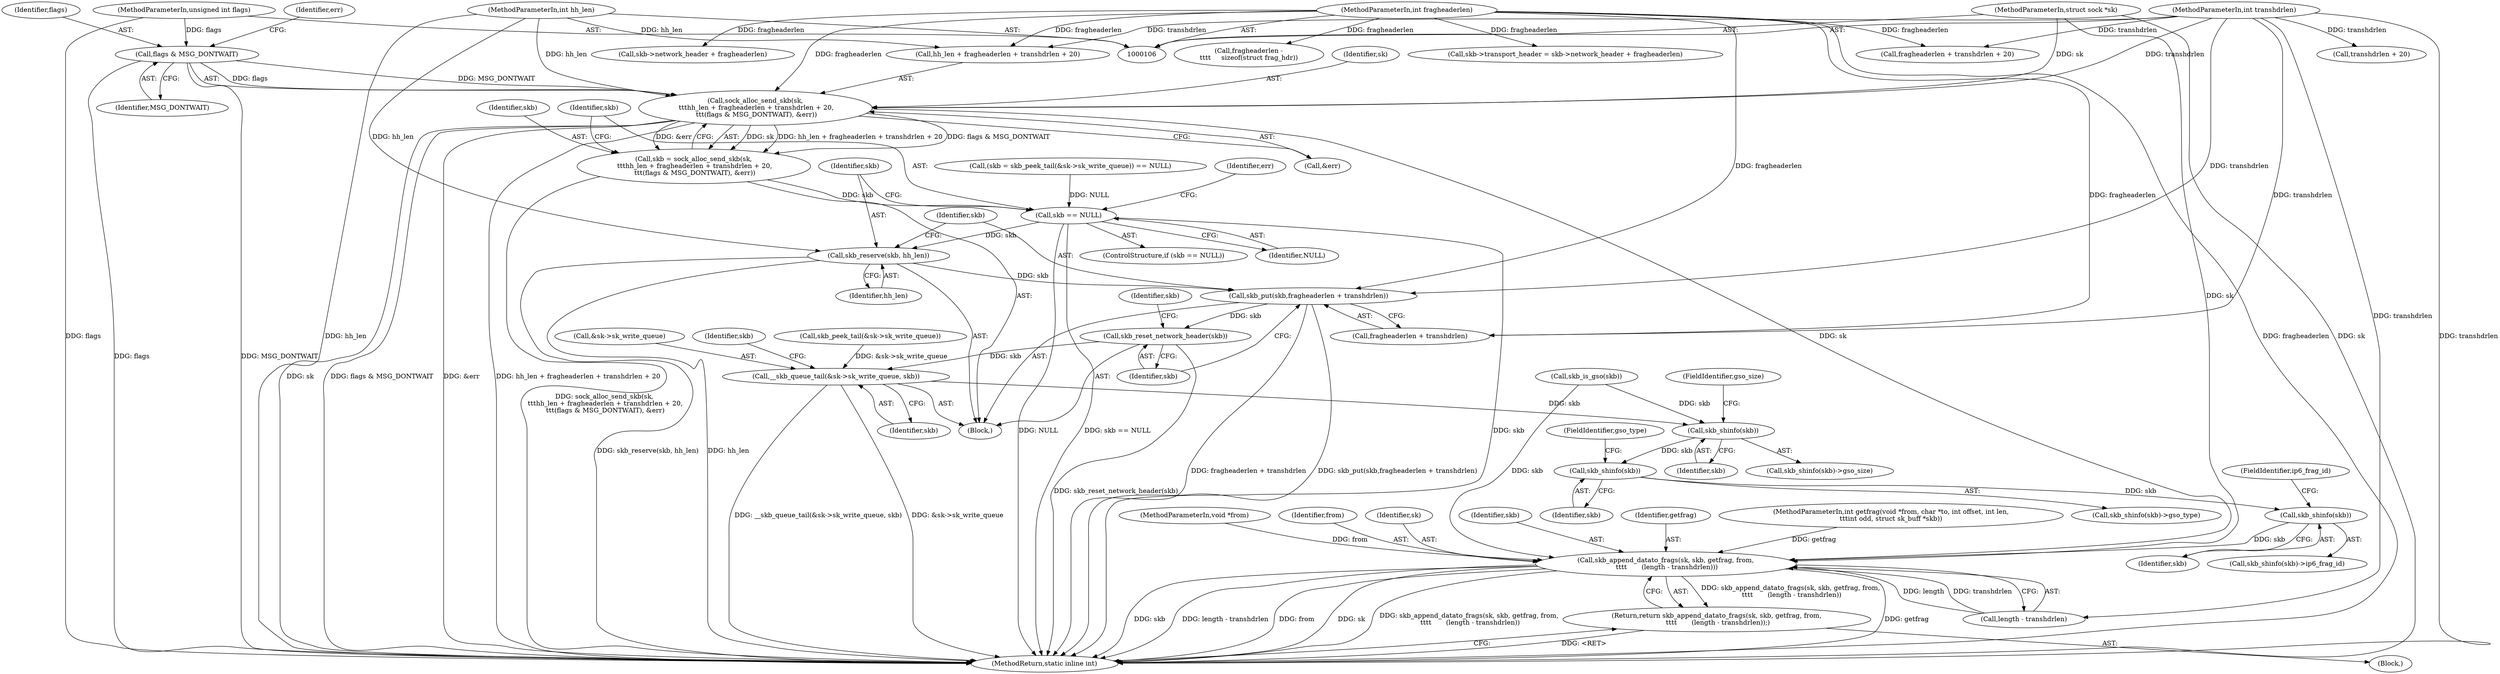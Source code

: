 digraph "0_linux_c547dbf55d5f8cf615ccc0e7265e98db27d3fb8b@API" {
"1000134" [label="(Call,sock_alloc_send_skb(sk,\n \t\t\thh_len + fragheaderlen + transhdrlen + 20,\n \t\t\t(flags & MSG_DONTWAIT), &err))"];
"1000107" [label="(MethodParameterIn,struct sock *sk)"];
"1000111" [label="(MethodParameterIn,int hh_len)"];
"1000112" [label="(MethodParameterIn,int fragheaderlen)"];
"1000113" [label="(MethodParameterIn,int transhdrlen)"];
"1000143" [label="(Call,flags & MSG_DONTWAIT)"];
"1000115" [label="(MethodParameterIn,unsigned int flags)"];
"1000132" [label="(Call,skb = sock_alloc_send_skb(sk,\n \t\t\thh_len + fragheaderlen + transhdrlen + 20,\n \t\t\t(flags & MSG_DONTWAIT), &err))"];
"1000149" [label="(Call,skb == NULL)"];
"1000154" [label="(Call,skb_reserve(skb, hh_len))"];
"1000157" [label="(Call,skb_put(skb,fragheaderlen + transhdrlen))"];
"1000162" [label="(Call,skb_reset_network_header(skb))"];
"1000184" [label="(Call,__skb_queue_tail(&sk->sk_write_queue, skb))"];
"1000203" [label="(Call,skb_shinfo(skb))"];
"1000216" [label="(Call,skb_shinfo(skb))"];
"1000226" [label="(Call,skb_shinfo(skb))"];
"1000234" [label="(Call,skb_append_datato_frags(sk, skb, getfrag, from,\n \t\t\t\t       (length - transhdrlen)))"];
"1000233" [label="(Return,return skb_append_datato_frags(sk, skb, getfrag, from,\n \t\t\t\t       (length - transhdrlen));)"];
"1000113" [label="(MethodParameterIn,int transhdrlen)"];
"1000146" [label="(Call,&err)"];
"1000203" [label="(Call,skb_shinfo(skb))"];
"1000242" [label="(MethodReturn,static inline int)"];
"1000145" [label="(Identifier,MSG_DONTWAIT)"];
"1000131" [label="(Block,)"];
"1000192" [label="(Call,skb_is_gso(skb))"];
"1000140" [label="(Call,transhdrlen + 20)"];
"1000185" [label="(Call,&sk->sk_write_queue)"];
"1000209" [label="(Call,fragheaderlen -\n\t\t\t\t     sizeof(struct frag_hdr))"];
"1000115" [label="(MethodParameterIn,unsigned int flags)"];
"1000235" [label="(Identifier,sk)"];
"1000189" [label="(Identifier,skb)"];
"1000233" [label="(Return,return skb_append_datato_frags(sk, skb, getfrag, from,\n \t\t\t\t       (length - transhdrlen));)"];
"1000236" [label="(Identifier,skb)"];
"1000237" [label="(Identifier,getfrag)"];
"1000234" [label="(Call,skb_append_datato_frags(sk, skb, getfrag, from,\n \t\t\t\t       (length - transhdrlen)))"];
"1000150" [label="(Identifier,skb)"];
"1000155" [label="(Identifier,skb)"];
"1000122" [label="(Call,(skb = skb_peek_tail(&sk->sk_write_queue)) == NULL)"];
"1000164" [label="(Call,skb->transport_header = skb->network_header + fragheaderlen)"];
"1000168" [label="(Call,skb->network_header + fragheaderlen)"];
"1000163" [label="(Identifier,skb)"];
"1000204" [label="(Identifier,skb)"];
"1000144" [label="(Identifier,flags)"];
"1000162" [label="(Call,skb_reset_network_header(skb))"];
"1000218" [label="(FieldIdentifier,gso_type)"];
"1000136" [label="(Call,hh_len + fragheaderlen + transhdrlen + 20)"];
"1000143" [label="(Call,flags & MSG_DONTWAIT)"];
"1000147" [label="(Identifier,err)"];
"1000166" [label="(Identifier,skb)"];
"1000226" [label="(Call,skb_shinfo(skb))"];
"1000134" [label="(Call,sock_alloc_send_skb(sk,\n \t\t\thh_len + fragheaderlen + transhdrlen + 20,\n \t\t\t(flags & MSG_DONTWAIT), &err))"];
"1000159" [label="(Call,fragheaderlen + transhdrlen)"];
"1000148" [label="(ControlStructure,if (skb == NULL))"];
"1000184" [label="(Call,__skb_queue_tail(&sk->sk_write_queue, skb))"];
"1000198" [label="(Identifier,skb)"];
"1000125" [label="(Call,skb_peek_tail(&sk->sk_write_queue))"];
"1000138" [label="(Call,fragheaderlen + transhdrlen + 20)"];
"1000132" [label="(Call,skb = sock_alloc_send_skb(sk,\n \t\t\thh_len + fragheaderlen + transhdrlen + 20,\n \t\t\t(flags & MSG_DONTWAIT), &err))"];
"1000111" [label="(MethodParameterIn,int hh_len)"];
"1000117" [label="(Block,)"];
"1000135" [label="(Identifier,sk)"];
"1000108" [label="(MethodParameterIn,int getfrag(void *from, char *to, int offset, int len,\n\t\t\tint odd, struct sk_buff *skb))"];
"1000227" [label="(Identifier,skb)"];
"1000157" [label="(Call,skb_put(skb,fragheaderlen + transhdrlen))"];
"1000225" [label="(Call,skb_shinfo(skb)->ip6_frag_id)"];
"1000109" [label="(MethodParameterIn,void *from)"];
"1000158" [label="(Identifier,skb)"];
"1000112" [label="(MethodParameterIn,int fragheaderlen)"];
"1000153" [label="(Identifier,err)"];
"1000238" [label="(Identifier,from)"];
"1000156" [label="(Identifier,hh_len)"];
"1000149" [label="(Call,skb == NULL)"];
"1000215" [label="(Call,skb_shinfo(skb)->gso_type)"];
"1000239" [label="(Call,length - transhdrlen)"];
"1000151" [label="(Identifier,NULL)"];
"1000205" [label="(FieldIdentifier,gso_size)"];
"1000216" [label="(Call,skb_shinfo(skb))"];
"1000107" [label="(MethodParameterIn,struct sock *sk)"];
"1000202" [label="(Call,skb_shinfo(skb)->gso_size)"];
"1000154" [label="(Call,skb_reserve(skb, hh_len))"];
"1000133" [label="(Identifier,skb)"];
"1000217" [label="(Identifier,skb)"];
"1000228" [label="(FieldIdentifier,ip6_frag_id)"];
"1000134" -> "1000132"  [label="AST: "];
"1000134" -> "1000146"  [label="CFG: "];
"1000135" -> "1000134"  [label="AST: "];
"1000136" -> "1000134"  [label="AST: "];
"1000143" -> "1000134"  [label="AST: "];
"1000146" -> "1000134"  [label="AST: "];
"1000132" -> "1000134"  [label="CFG: "];
"1000134" -> "1000242"  [label="DDG: sk"];
"1000134" -> "1000242"  [label="DDG: flags & MSG_DONTWAIT"];
"1000134" -> "1000242"  [label="DDG: hh_len + fragheaderlen + transhdrlen + 20"];
"1000134" -> "1000242"  [label="DDG: &err"];
"1000134" -> "1000132"  [label="DDG: sk"];
"1000134" -> "1000132"  [label="DDG: hh_len + fragheaderlen + transhdrlen + 20"];
"1000134" -> "1000132"  [label="DDG: flags & MSG_DONTWAIT"];
"1000134" -> "1000132"  [label="DDG: &err"];
"1000107" -> "1000134"  [label="DDG: sk"];
"1000111" -> "1000134"  [label="DDG: hh_len"];
"1000112" -> "1000134"  [label="DDG: fragheaderlen"];
"1000113" -> "1000134"  [label="DDG: transhdrlen"];
"1000143" -> "1000134"  [label="DDG: flags"];
"1000143" -> "1000134"  [label="DDG: MSG_DONTWAIT"];
"1000134" -> "1000234"  [label="DDG: sk"];
"1000107" -> "1000106"  [label="AST: "];
"1000107" -> "1000242"  [label="DDG: sk"];
"1000107" -> "1000234"  [label="DDG: sk"];
"1000111" -> "1000106"  [label="AST: "];
"1000111" -> "1000242"  [label="DDG: hh_len"];
"1000111" -> "1000136"  [label="DDG: hh_len"];
"1000111" -> "1000154"  [label="DDG: hh_len"];
"1000112" -> "1000106"  [label="AST: "];
"1000112" -> "1000242"  [label="DDG: fragheaderlen"];
"1000112" -> "1000136"  [label="DDG: fragheaderlen"];
"1000112" -> "1000138"  [label="DDG: fragheaderlen"];
"1000112" -> "1000157"  [label="DDG: fragheaderlen"];
"1000112" -> "1000159"  [label="DDG: fragheaderlen"];
"1000112" -> "1000164"  [label="DDG: fragheaderlen"];
"1000112" -> "1000168"  [label="DDG: fragheaderlen"];
"1000112" -> "1000209"  [label="DDG: fragheaderlen"];
"1000113" -> "1000106"  [label="AST: "];
"1000113" -> "1000242"  [label="DDG: transhdrlen"];
"1000113" -> "1000136"  [label="DDG: transhdrlen"];
"1000113" -> "1000138"  [label="DDG: transhdrlen"];
"1000113" -> "1000140"  [label="DDG: transhdrlen"];
"1000113" -> "1000157"  [label="DDG: transhdrlen"];
"1000113" -> "1000159"  [label="DDG: transhdrlen"];
"1000113" -> "1000239"  [label="DDG: transhdrlen"];
"1000143" -> "1000145"  [label="CFG: "];
"1000144" -> "1000143"  [label="AST: "];
"1000145" -> "1000143"  [label="AST: "];
"1000147" -> "1000143"  [label="CFG: "];
"1000143" -> "1000242"  [label="DDG: flags"];
"1000143" -> "1000242"  [label="DDG: MSG_DONTWAIT"];
"1000115" -> "1000143"  [label="DDG: flags"];
"1000115" -> "1000106"  [label="AST: "];
"1000115" -> "1000242"  [label="DDG: flags"];
"1000132" -> "1000131"  [label="AST: "];
"1000133" -> "1000132"  [label="AST: "];
"1000150" -> "1000132"  [label="CFG: "];
"1000132" -> "1000242"  [label="DDG: sock_alloc_send_skb(sk,\n \t\t\thh_len + fragheaderlen + transhdrlen + 20,\n \t\t\t(flags & MSG_DONTWAIT), &err)"];
"1000132" -> "1000149"  [label="DDG: skb"];
"1000149" -> "1000148"  [label="AST: "];
"1000149" -> "1000151"  [label="CFG: "];
"1000150" -> "1000149"  [label="AST: "];
"1000151" -> "1000149"  [label="AST: "];
"1000153" -> "1000149"  [label="CFG: "];
"1000155" -> "1000149"  [label="CFG: "];
"1000149" -> "1000242"  [label="DDG: NULL"];
"1000149" -> "1000242"  [label="DDG: skb == NULL"];
"1000149" -> "1000242"  [label="DDG: skb"];
"1000122" -> "1000149"  [label="DDG: NULL"];
"1000149" -> "1000154"  [label="DDG: skb"];
"1000154" -> "1000131"  [label="AST: "];
"1000154" -> "1000156"  [label="CFG: "];
"1000155" -> "1000154"  [label="AST: "];
"1000156" -> "1000154"  [label="AST: "];
"1000158" -> "1000154"  [label="CFG: "];
"1000154" -> "1000242"  [label="DDG: skb_reserve(skb, hh_len)"];
"1000154" -> "1000242"  [label="DDG: hh_len"];
"1000154" -> "1000157"  [label="DDG: skb"];
"1000157" -> "1000131"  [label="AST: "];
"1000157" -> "1000159"  [label="CFG: "];
"1000158" -> "1000157"  [label="AST: "];
"1000159" -> "1000157"  [label="AST: "];
"1000163" -> "1000157"  [label="CFG: "];
"1000157" -> "1000242"  [label="DDG: fragheaderlen + transhdrlen"];
"1000157" -> "1000242"  [label="DDG: skb_put(skb,fragheaderlen + transhdrlen)"];
"1000157" -> "1000162"  [label="DDG: skb"];
"1000162" -> "1000131"  [label="AST: "];
"1000162" -> "1000163"  [label="CFG: "];
"1000163" -> "1000162"  [label="AST: "];
"1000166" -> "1000162"  [label="CFG: "];
"1000162" -> "1000242"  [label="DDG: skb_reset_network_header(skb)"];
"1000162" -> "1000184"  [label="DDG: skb"];
"1000184" -> "1000131"  [label="AST: "];
"1000184" -> "1000189"  [label="CFG: "];
"1000185" -> "1000184"  [label="AST: "];
"1000189" -> "1000184"  [label="AST: "];
"1000198" -> "1000184"  [label="CFG: "];
"1000184" -> "1000242"  [label="DDG: &sk->sk_write_queue"];
"1000184" -> "1000242"  [label="DDG: __skb_queue_tail(&sk->sk_write_queue, skb)"];
"1000125" -> "1000184"  [label="DDG: &sk->sk_write_queue"];
"1000184" -> "1000203"  [label="DDG: skb"];
"1000203" -> "1000202"  [label="AST: "];
"1000203" -> "1000204"  [label="CFG: "];
"1000204" -> "1000203"  [label="AST: "];
"1000205" -> "1000203"  [label="CFG: "];
"1000192" -> "1000203"  [label="DDG: skb"];
"1000203" -> "1000216"  [label="DDG: skb"];
"1000216" -> "1000215"  [label="AST: "];
"1000216" -> "1000217"  [label="CFG: "];
"1000217" -> "1000216"  [label="AST: "];
"1000218" -> "1000216"  [label="CFG: "];
"1000216" -> "1000226"  [label="DDG: skb"];
"1000226" -> "1000225"  [label="AST: "];
"1000226" -> "1000227"  [label="CFG: "];
"1000227" -> "1000226"  [label="AST: "];
"1000228" -> "1000226"  [label="CFG: "];
"1000226" -> "1000234"  [label="DDG: skb"];
"1000234" -> "1000233"  [label="AST: "];
"1000234" -> "1000239"  [label="CFG: "];
"1000235" -> "1000234"  [label="AST: "];
"1000236" -> "1000234"  [label="AST: "];
"1000237" -> "1000234"  [label="AST: "];
"1000238" -> "1000234"  [label="AST: "];
"1000239" -> "1000234"  [label="AST: "];
"1000233" -> "1000234"  [label="CFG: "];
"1000234" -> "1000242"  [label="DDG: getfrag"];
"1000234" -> "1000242"  [label="DDG: skb"];
"1000234" -> "1000242"  [label="DDG: length - transhdrlen"];
"1000234" -> "1000242"  [label="DDG: sk"];
"1000234" -> "1000242"  [label="DDG: from"];
"1000234" -> "1000242"  [label="DDG: skb_append_datato_frags(sk, skb, getfrag, from,\n \t\t\t\t       (length - transhdrlen))"];
"1000234" -> "1000233"  [label="DDG: skb_append_datato_frags(sk, skb, getfrag, from,\n \t\t\t\t       (length - transhdrlen))"];
"1000192" -> "1000234"  [label="DDG: skb"];
"1000108" -> "1000234"  [label="DDG: getfrag"];
"1000109" -> "1000234"  [label="DDG: from"];
"1000239" -> "1000234"  [label="DDG: length"];
"1000239" -> "1000234"  [label="DDG: transhdrlen"];
"1000233" -> "1000117"  [label="AST: "];
"1000242" -> "1000233"  [label="CFG: "];
"1000233" -> "1000242"  [label="DDG: <RET>"];
}
